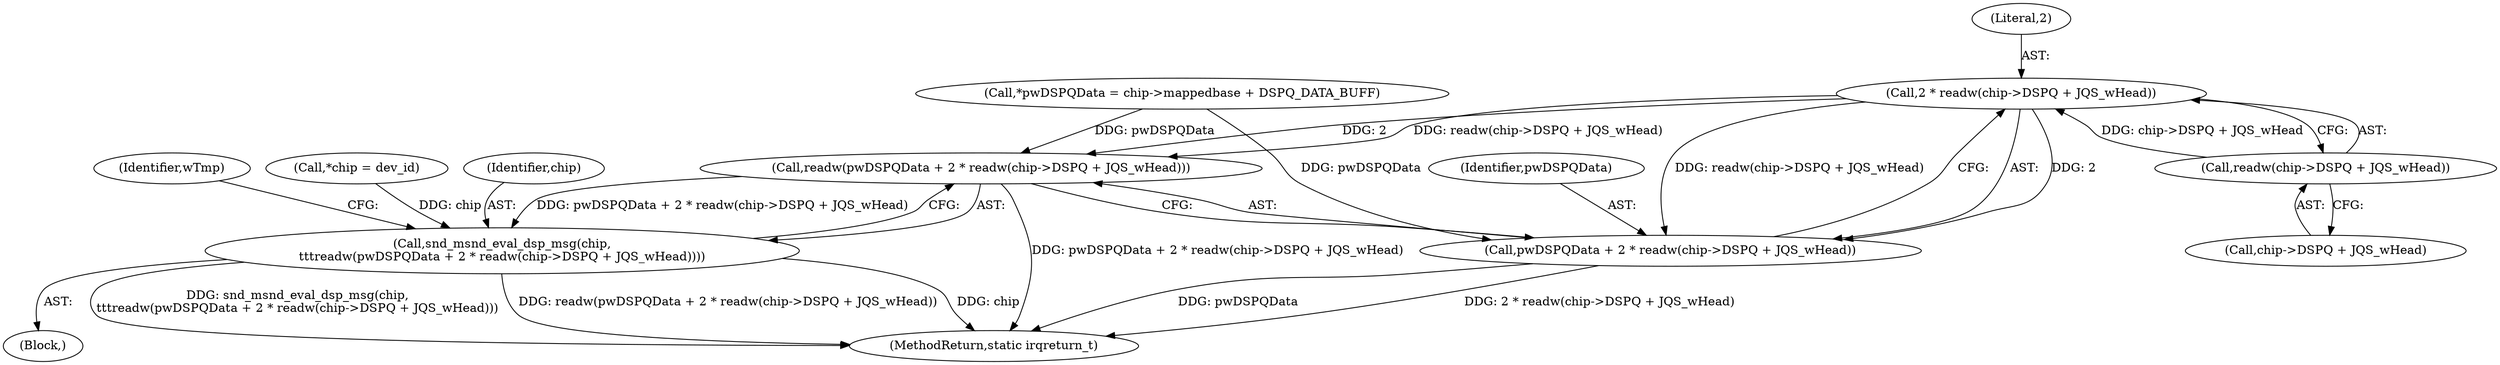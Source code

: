 digraph "1_linux_20e2b791796bd68816fa115f12be5320de2b8021_0@API" {
"1000141" [label="(Call,2 * readw(chip->DSPQ + JQS_wHead))"];
"1000143" [label="(Call,readw(chip->DSPQ + JQS_wHead))"];
"1000138" [label="(Call,readw(pwDSPQData + 2 * readw(chip->DSPQ + JQS_wHead)))"];
"1000136" [label="(Call,snd_msnd_eval_dsp_msg(chip,\n\t\t\treadw(pwDSPQData + 2 * readw(chip->DSPQ + JQS_wHead))))"];
"1000139" [label="(Call,pwDSPQData + 2 * readw(chip->DSPQ + JQS_wHead))"];
"1000141" [label="(Call,2 * readw(chip->DSPQ + JQS_wHead))"];
"1000144" [label="(Call,chip->DSPQ + JQS_wHead)"];
"1000137" [label="(Identifier,chip)"];
"1000150" [label="(Identifier,wTmp)"];
"1000139" [label="(Call,pwDSPQData + 2 * readw(chip->DSPQ + JQS_wHead))"];
"1000113" [label="(Call,*pwDSPQData = chip->mappedbase + DSPQ_DATA_BUFF)"];
"1000140" [label="(Identifier,pwDSPQData)"];
"1000142" [label="(Literal,2)"];
"1000136" [label="(Call,snd_msnd_eval_dsp_msg(chip,\n\t\t\treadw(pwDSPQData + 2 * readw(chip->DSPQ + JQS_wHead))))"];
"1000134" [label="(Block,)"];
"1000109" [label="(Call,*chip = dev_id)"];
"1000191" [label="(MethodReturn,static irqreturn_t)"];
"1000143" [label="(Call,readw(chip->DSPQ + JQS_wHead))"];
"1000138" [label="(Call,readw(pwDSPQData + 2 * readw(chip->DSPQ + JQS_wHead)))"];
"1000141" -> "1000139"  [label="AST: "];
"1000141" -> "1000143"  [label="CFG: "];
"1000142" -> "1000141"  [label="AST: "];
"1000143" -> "1000141"  [label="AST: "];
"1000139" -> "1000141"  [label="CFG: "];
"1000141" -> "1000138"  [label="DDG: 2"];
"1000141" -> "1000138"  [label="DDG: readw(chip->DSPQ + JQS_wHead)"];
"1000141" -> "1000139"  [label="DDG: 2"];
"1000141" -> "1000139"  [label="DDG: readw(chip->DSPQ + JQS_wHead)"];
"1000143" -> "1000141"  [label="DDG: chip->DSPQ + JQS_wHead"];
"1000143" -> "1000144"  [label="CFG: "];
"1000144" -> "1000143"  [label="AST: "];
"1000138" -> "1000136"  [label="AST: "];
"1000138" -> "1000139"  [label="CFG: "];
"1000139" -> "1000138"  [label="AST: "];
"1000136" -> "1000138"  [label="CFG: "];
"1000138" -> "1000191"  [label="DDG: pwDSPQData + 2 * readw(chip->DSPQ + JQS_wHead)"];
"1000138" -> "1000136"  [label="DDG: pwDSPQData + 2 * readw(chip->DSPQ + JQS_wHead)"];
"1000113" -> "1000138"  [label="DDG: pwDSPQData"];
"1000136" -> "1000134"  [label="AST: "];
"1000137" -> "1000136"  [label="AST: "];
"1000150" -> "1000136"  [label="CFG: "];
"1000136" -> "1000191"  [label="DDG: snd_msnd_eval_dsp_msg(chip,\n\t\t\treadw(pwDSPQData + 2 * readw(chip->DSPQ + JQS_wHead)))"];
"1000136" -> "1000191"  [label="DDG: readw(pwDSPQData + 2 * readw(chip->DSPQ + JQS_wHead))"];
"1000136" -> "1000191"  [label="DDG: chip"];
"1000109" -> "1000136"  [label="DDG: chip"];
"1000140" -> "1000139"  [label="AST: "];
"1000139" -> "1000191"  [label="DDG: 2 * readw(chip->DSPQ + JQS_wHead)"];
"1000139" -> "1000191"  [label="DDG: pwDSPQData"];
"1000113" -> "1000139"  [label="DDG: pwDSPQData"];
}
